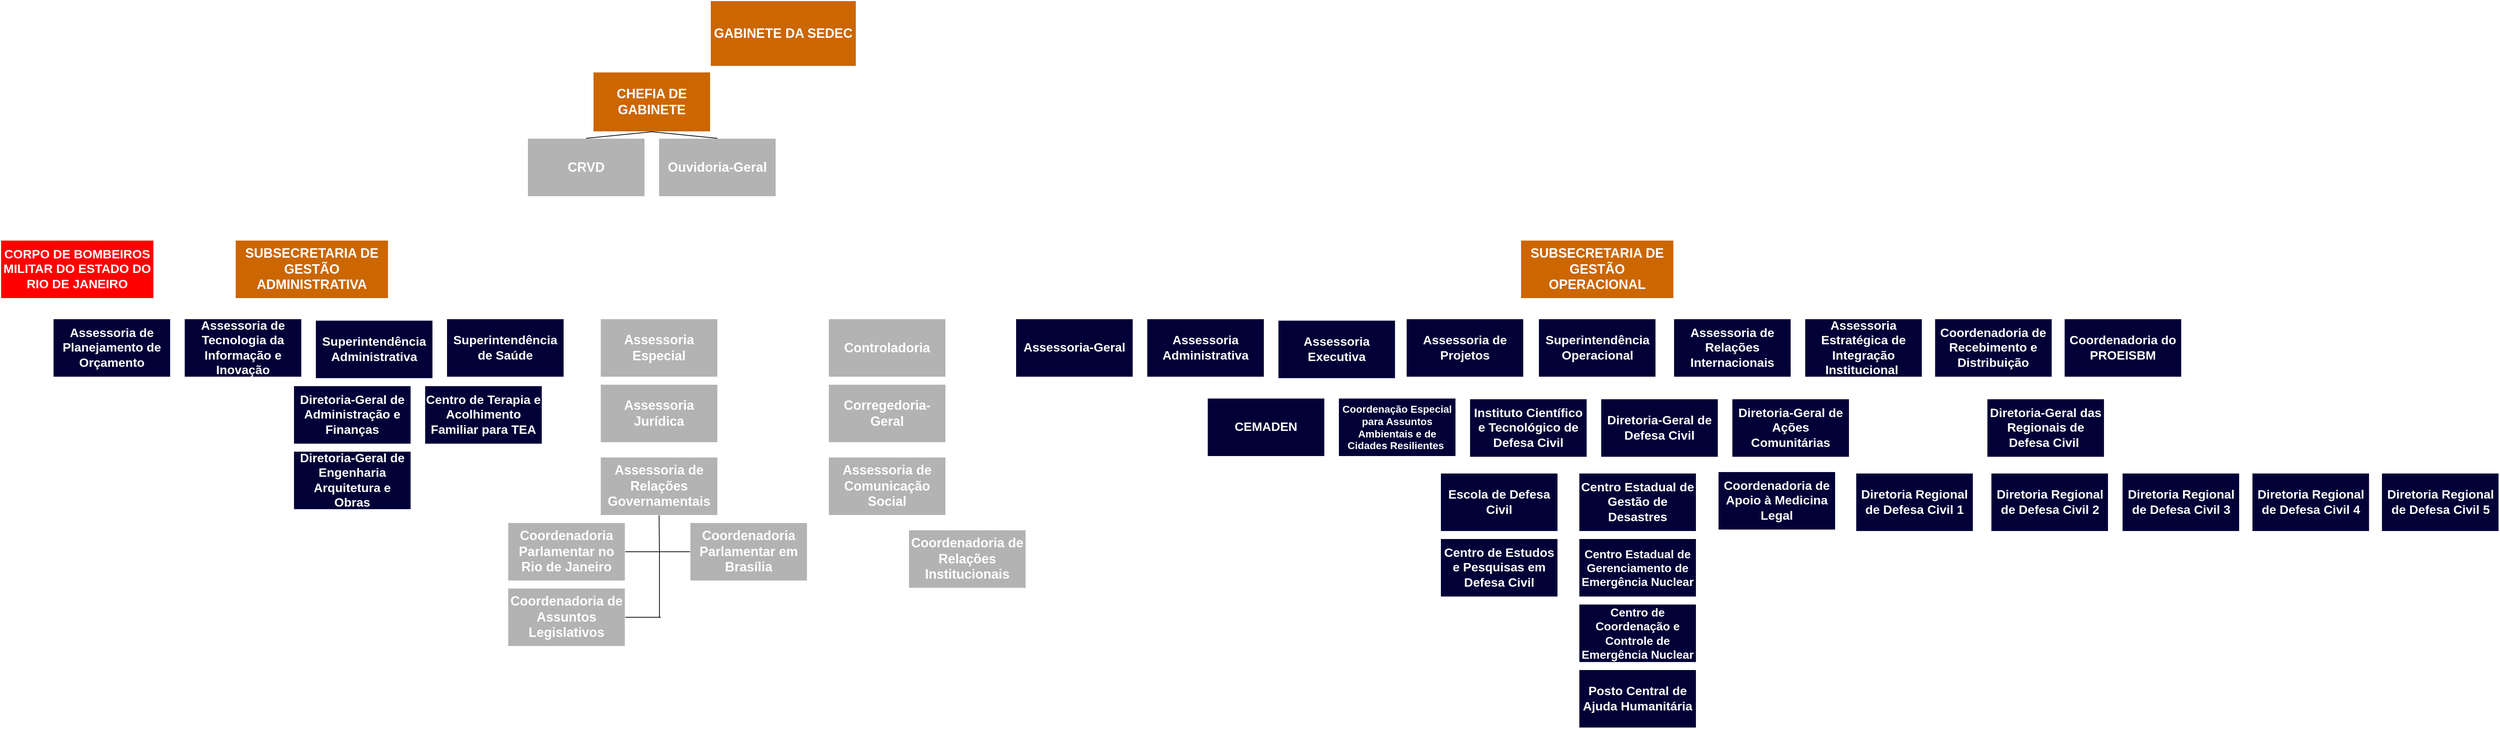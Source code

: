 <mxfile version="26.2.14">
  <diagram name="Page-1" id="97916047-d0de-89f5-080d-49f4d83e522f">
    <mxGraphModel dx="13014" dy="4953" grid="1" gridSize="10" guides="1" tooltips="1" connect="1" arrows="1" fold="1" page="1" pageScale="1.5" pageWidth="1169" pageHeight="827" background="none" math="0" shadow="0">
      <root>
        <mxCell id="0" />
        <mxCell id="1" parent="0" />
        <mxCell id="WQziicTxQeGtpVNXPFm_-55" value="&lt;font style=&quot;color: rgb(255, 255, 255); font-size: 18px;&quot;&gt;&lt;b style=&quot;&quot;&gt;GABINETE DA SEDEC&lt;/b&gt;&lt;/font&gt;" style="rounded=0;whiteSpace=wrap;html=1;fillColor=#CC6600;strokeColor=#FFFFFF;" vertex="1" parent="1">
          <mxGeometry x="-2522" y="11" width="200" height="90" as="geometry" />
        </mxCell>
        <mxCell id="WQziicTxQeGtpVNXPFm_-57" value="&lt;font color=&quot;#ffffff&quot;&gt;&lt;span style=&quot;font-size: 18px;&quot;&gt;&lt;b&gt;CHEFIA DE GABINETE&lt;/b&gt;&lt;/span&gt;&lt;/font&gt;" style="rounded=0;whiteSpace=wrap;html=1;fillColor=#CC6600;strokeColor=#FFFFFF;" vertex="1" parent="1">
          <mxGeometry x="-2683" y="109" width="161" height="82" as="geometry" />
        </mxCell>
        <mxCell id="WQziicTxQeGtpVNXPFm_-59" value="&lt;font color=&quot;#ffffff&quot;&gt;&lt;span style=&quot;font-size: 18px;&quot;&gt;&lt;b&gt;CRVD&lt;/b&gt;&lt;/span&gt;&lt;/font&gt;" style="rounded=0;whiteSpace=wrap;html=1;fillColor=light-dark(#B3B3B3,#DADAFF);strokeColor=#FFFFFF;" vertex="1" parent="1">
          <mxGeometry x="-2773" y="200" width="161" height="80" as="geometry" />
        </mxCell>
        <mxCell id="WQziicTxQeGtpVNXPFm_-60" value="" style="endArrow=none;html=1;rounded=0;exitX=0.5;exitY=1;exitDx=0;exitDy=0;entryX=0.5;entryY=0;entryDx=0;entryDy=0;" edge="1" parent="1" source="WQziicTxQeGtpVNXPFm_-57" target="WQziicTxQeGtpVNXPFm_-59">
          <mxGeometry width="50" height="50" relative="1" as="geometry">
            <mxPoint x="-2642.5" y="189" as="sourcePoint" />
            <mxPoint x="-2324" y="159" as="targetPoint" />
          </mxGeometry>
        </mxCell>
        <mxCell id="WQziicTxQeGtpVNXPFm_-63" value="&lt;font color=&quot;#ffffff&quot;&gt;&lt;span style=&quot;font-size: 18px;&quot;&gt;&lt;b&gt;Assessoria Especial&lt;/b&gt;&lt;/span&gt;&lt;/font&gt;" style="rounded=0;whiteSpace=wrap;html=1;fillColor=light-dark(#B3B3B3,#DADAFF);strokeColor=#FFFFFF;" vertex="1" parent="1">
          <mxGeometry x="-2673" y="448" width="161" height="80" as="geometry" />
        </mxCell>
        <mxCell id="WQziicTxQeGtpVNXPFm_-64" value="&lt;font color=&quot;#ffffff&quot;&gt;&lt;span style=&quot;font-size: 18px;&quot;&gt;&lt;b&gt;Assessoria Jurídica&lt;/b&gt;&lt;/span&gt;&lt;/font&gt;" style="rounded=0;whiteSpace=wrap;html=1;fillColor=light-dark(#B3B3B3,#DADAFF);strokeColor=#FFFFFF;" vertex="1" parent="1">
          <mxGeometry x="-2673" y="538" width="161" height="80" as="geometry" />
        </mxCell>
        <mxCell id="WQziicTxQeGtpVNXPFm_-65" value="&lt;font style=&quot;font-size: 17px;&quot; color=&quot;#ffffff&quot;&gt;&lt;b style=&quot;&quot;&gt;Assessoria de Tecnologia da Informação e Inovação&lt;/b&gt;&lt;/font&gt;" style="rounded=0;whiteSpace=wrap;html=1;fillColor=light-dark(#010137,#DADAFF);strokeColor=#FFFFFF;" vertex="1" parent="1">
          <mxGeometry x="-3244" y="448" width="161" height="80" as="geometry" />
        </mxCell>
        <mxCell id="WQziicTxQeGtpVNXPFm_-67" value="&lt;font color=&quot;#ffffff&quot;&gt;&lt;span style=&quot;font-size: 18px;&quot;&gt;&lt;b&gt;Assessoria de Comunicação Social&lt;/b&gt;&lt;/span&gt;&lt;/font&gt;" style="rounded=0;whiteSpace=wrap;html=1;fillColor=light-dark(#B3B3B3,#DADAFF);strokeColor=#FFFFFF;" vertex="1" parent="1">
          <mxGeometry x="-2360" y="638" width="161" height="80" as="geometry" />
        </mxCell>
        <mxCell id="WQziicTxQeGtpVNXPFm_-68" value="&lt;font color=&quot;#ffffff&quot;&gt;&lt;span style=&quot;font-size: 18px;&quot;&gt;&lt;b&gt;Assessoria de Relações Governamentais&lt;/b&gt;&lt;/span&gt;&lt;/font&gt;" style="rounded=0;whiteSpace=wrap;html=1;fillColor=light-dark(#B3B3B3,#DADAFF);strokeColor=#FFFFFF;" vertex="1" parent="1">
          <mxGeometry x="-2673" y="638" width="161" height="80" as="geometry" />
        </mxCell>
        <mxCell id="WQziicTxQeGtpVNXPFm_-69" value="&lt;font color=&quot;#ffffff&quot;&gt;&lt;span style=&quot;font-size: 18px;&quot;&gt;&lt;b&gt;Coordenadoria Parlamentar no Rio de Janeiro&lt;/b&gt;&lt;/span&gt;&lt;/font&gt;" style="rounded=0;whiteSpace=wrap;html=1;fillColor=light-dark(#B3B3B3,#DADAFF);strokeColor=#FFFFFF;" vertex="1" parent="1">
          <mxGeometry x="-2800" y="728" width="161" height="80" as="geometry" />
        </mxCell>
        <mxCell id="WQziicTxQeGtpVNXPFm_-70" value="&lt;font color=&quot;#ffffff&quot;&gt;&lt;span style=&quot;font-size: 18px;&quot;&gt;&lt;b&gt;Ouvidoria-Geral&lt;/b&gt;&lt;/span&gt;&lt;/font&gt;" style="rounded=0;whiteSpace=wrap;html=1;fillColor=light-dark(#B3B3B3,#DADAFF);strokeColor=#FFFFFF;" vertex="1" parent="1">
          <mxGeometry x="-2593" y="200" width="161" height="80" as="geometry" />
        </mxCell>
        <mxCell id="WQziicTxQeGtpVNXPFm_-71" value="" style="endArrow=none;html=1;rounded=0;entryX=0.5;entryY=0;entryDx=0;entryDy=0;exitX=0.5;exitY=1;exitDx=0;exitDy=0;" edge="1" parent="1" source="WQziicTxQeGtpVNXPFm_-57" target="WQziicTxQeGtpVNXPFm_-70">
          <mxGeometry width="50" height="50" relative="1" as="geometry">
            <mxPoint x="-2562.5" y="189" as="sourcePoint" />
            <mxPoint x="-2513" y="200" as="targetPoint" />
          </mxGeometry>
        </mxCell>
        <mxCell id="WQziicTxQeGtpVNXPFm_-72" value="&lt;font color=&quot;#ffffff&quot;&gt;&lt;span style=&quot;font-size: 18px;&quot;&gt;&lt;b&gt;Controladoria&lt;/b&gt;&lt;/span&gt;&lt;/font&gt;" style="rounded=0;whiteSpace=wrap;html=1;fillColor=light-dark(#B3B3B3,#DADAFF);strokeColor=#FFFFFF;" vertex="1" parent="1">
          <mxGeometry x="-2360" y="448" width="161" height="80" as="geometry" />
        </mxCell>
        <mxCell id="WQziicTxQeGtpVNXPFm_-73" value="&lt;font color=&quot;#ffffff&quot;&gt;&lt;span style=&quot;font-size: 18px;&quot;&gt;&lt;b&gt;Corregedoria-Geral&lt;/b&gt;&lt;/span&gt;&lt;/font&gt;" style="rounded=0;whiteSpace=wrap;html=1;fillColor=light-dark(#B3B3B3,#DADAFF);strokeColor=#FFFFFF;" vertex="1" parent="1">
          <mxGeometry x="-2360" y="538" width="161" height="80" as="geometry" />
        </mxCell>
        <mxCell id="WQziicTxQeGtpVNXPFm_-75" value="&lt;font color=&quot;#ffffff&quot;&gt;&lt;span style=&quot;font-size: 18px;&quot;&gt;&lt;b&gt;SUBSECRETARIA DE GESTÃO ADMINISTRATIVA&lt;/b&gt;&lt;/span&gt;&lt;/font&gt;" style="rounded=0;whiteSpace=wrap;html=1;fillColor=#CC6600;strokeColor=#FFFFFF;" vertex="1" parent="1">
          <mxGeometry x="-3174" y="340" width="210" height="80" as="geometry" />
        </mxCell>
        <mxCell id="WQziicTxQeGtpVNXPFm_-76" value="&lt;font color=&quot;#ffffff&quot;&gt;&lt;span style=&quot;font-size: 18px;&quot;&gt;&lt;b&gt;SUBSECRETARIA DE GESTÃO OPERACIONAL&lt;/b&gt;&lt;/span&gt;&lt;/font&gt;" style="rounded=0;whiteSpace=wrap;html=1;fillColor=#CC6600;strokeColor=#FFFFFF;" vertex="1" parent="1">
          <mxGeometry x="-1410" y="340" width="210" height="80" as="geometry" />
        </mxCell>
        <mxCell id="WQziicTxQeGtpVNXPFm_-77" value="&lt;font color=&quot;#ffffff&quot;&gt;&lt;span style=&quot;font-size: 18px;&quot;&gt;&lt;b&gt;Coordenadoria de Relações Institucionais&lt;/b&gt;&lt;/span&gt;&lt;/font&gt;" style="rounded=0;whiteSpace=wrap;html=1;fillColor=light-dark(#B3B3B3,#DADAFF);strokeColor=#FFFFFF;" vertex="1" parent="1">
          <mxGeometry x="-2250" y="738" width="161" height="80" as="geometry" />
        </mxCell>
        <mxCell id="WQziicTxQeGtpVNXPFm_-79" value="&lt;font color=&quot;#ffffff&quot;&gt;&lt;span style=&quot;font-size: 18px;&quot;&gt;&lt;b&gt;Coordenadoria Parlamentar em Brasília&lt;/b&gt;&lt;/span&gt;&lt;/font&gt;" style="rounded=0;whiteSpace=wrap;html=1;fillColor=light-dark(#B3B3B3,#DADAFF);strokeColor=#FFFFFF;" vertex="1" parent="1">
          <mxGeometry x="-2550" y="728" width="161" height="80" as="geometry" />
        </mxCell>
        <mxCell id="WQziicTxQeGtpVNXPFm_-80" value="" style="endArrow=none;html=1;rounded=0;entryX=1;entryY=0.5;entryDx=0;entryDy=0;exitX=0.5;exitY=1;exitDx=0;exitDy=0;" edge="1" parent="1" target="WQziicTxQeGtpVNXPFm_-69">
          <mxGeometry width="50" height="50" relative="1" as="geometry">
            <mxPoint x="-2592.5" y="768" as="sourcePoint" />
            <mxPoint x="-2639" y="818" as="targetPoint" />
          </mxGeometry>
        </mxCell>
        <mxCell id="WQziicTxQeGtpVNXPFm_-82" value="" style="endArrow=none;html=1;rounded=0;exitX=0.5;exitY=1;exitDx=0;exitDy=0;" edge="1" parent="1" source="WQziicTxQeGtpVNXPFm_-68">
          <mxGeometry width="50" height="50" relative="1" as="geometry">
            <mxPoint x="-2582" y="728" as="sourcePoint" />
            <mxPoint x="-2550" y="768" as="targetPoint" />
            <Array as="points">
              <mxPoint x="-2592" y="768" />
              <mxPoint x="-2550" y="768" />
            </Array>
          </mxGeometry>
        </mxCell>
        <mxCell id="WQziicTxQeGtpVNXPFm_-83" value="" style="endArrow=none;html=1;rounded=0;" edge="1" parent="1">
          <mxGeometry width="50" height="50" relative="1" as="geometry">
            <mxPoint x="-2592" y="858" as="sourcePoint" />
            <mxPoint x="-2592" y="768" as="targetPoint" />
          </mxGeometry>
        </mxCell>
        <mxCell id="WQziicTxQeGtpVNXPFm_-84" value="&lt;font color=&quot;#ffffff&quot;&gt;&lt;span style=&quot;font-size: 18px;&quot;&gt;&lt;b&gt;Coordenadoria de Assuntos Legislativos&lt;/b&gt;&lt;/span&gt;&lt;/font&gt;" style="rounded=0;whiteSpace=wrap;html=1;fillColor=light-dark(#B3B3B3,#DADAFF);strokeColor=#FFFFFF;" vertex="1" parent="1">
          <mxGeometry x="-2800" y="818" width="161" height="80" as="geometry" />
        </mxCell>
        <mxCell id="WQziicTxQeGtpVNXPFm_-85" value="" style="endArrow=none;html=1;rounded=0;entryX=1;entryY=0.5;entryDx=0;entryDy=0;" edge="1" parent="1" target="WQziicTxQeGtpVNXPFm_-84">
          <mxGeometry width="50" height="50" relative="1" as="geometry">
            <mxPoint x="-2590" y="858" as="sourcePoint" />
            <mxPoint x="-2750" y="768" as="targetPoint" />
          </mxGeometry>
        </mxCell>
        <mxCell id="WQziicTxQeGtpVNXPFm_-86" value="&lt;font style=&quot;font-size: 17px;&quot; color=&quot;#ffffff&quot;&gt;&lt;b style=&quot;&quot;&gt;Assessoria de Planejamento de Orçamento&lt;/b&gt;&lt;/font&gt;" style="rounded=0;whiteSpace=wrap;html=1;fillColor=light-dark(#010137,#DADAFF);strokeColor=#FFFFFF;" vertex="1" parent="1">
          <mxGeometry x="-3424" y="448" width="161" height="80" as="geometry" />
        </mxCell>
        <mxCell id="WQziicTxQeGtpVNXPFm_-87" value="&lt;font style=&quot;font-size: 17px;&quot; color=&quot;#ffffff&quot;&gt;&lt;b style=&quot;&quot;&gt;Superintendência Administrativa&lt;/b&gt;&lt;/font&gt;" style="rounded=0;whiteSpace=wrap;html=1;fillColor=light-dark(#010137,#DADAFF);strokeColor=#FFFFFF;" vertex="1" parent="1">
          <mxGeometry x="-3064" y="450" width="161" height="80" as="geometry" />
        </mxCell>
        <mxCell id="WQziicTxQeGtpVNXPFm_-88" value="&lt;font style=&quot;font-size: 17px;&quot; color=&quot;#ffffff&quot;&gt;&lt;b style=&quot;&quot;&gt;Superintendência de Saúde&lt;/b&gt;&lt;/font&gt;" style="rounded=0;whiteSpace=wrap;html=1;fillColor=light-dark(#010137,#DADAFF);strokeColor=#FFFFFF;" vertex="1" parent="1">
          <mxGeometry x="-2884" y="448" width="161" height="80" as="geometry" />
        </mxCell>
        <mxCell id="WQziicTxQeGtpVNXPFm_-89" value="&lt;font style=&quot;font-size: 17px;&quot; color=&quot;#ffffff&quot;&gt;&lt;b style=&quot;&quot;&gt;Diretoria-Geral de Administração e Finanças&lt;/b&gt;&lt;/font&gt;" style="rounded=0;whiteSpace=wrap;html=1;fillColor=light-dark(#010137,#DADAFF);strokeColor=#FFFFFF;" vertex="1" parent="1">
          <mxGeometry x="-3094" y="540" width="161" height="80" as="geometry" />
        </mxCell>
        <mxCell id="WQziicTxQeGtpVNXPFm_-90" value="&lt;font style=&quot;font-size: 17px;&quot; color=&quot;#ffffff&quot;&gt;&lt;b style=&quot;&quot;&gt;Diretoria-Geral de Engenharia Arquitetura e Obras&lt;/b&gt;&lt;/font&gt;" style="rounded=0;whiteSpace=wrap;html=1;fillColor=light-dark(#010137,#DADAFF);strokeColor=#FFFFFF;" vertex="1" parent="1">
          <mxGeometry x="-3094" y="630" width="161" height="80" as="geometry" />
        </mxCell>
        <mxCell id="WQziicTxQeGtpVNXPFm_-91" value="&lt;font style=&quot;font-size: 17px;&quot; color=&quot;#ffffff&quot;&gt;&lt;b style=&quot;&quot;&gt;Centro de Terapia e Acolhimento Familiar para TEA&lt;/b&gt;&lt;/font&gt;" style="rounded=0;whiteSpace=wrap;html=1;fillColor=light-dark(#010137,#DADAFF);strokeColor=#FFFFFF;" vertex="1" parent="1">
          <mxGeometry x="-2914" y="540" width="161" height="80" as="geometry" />
        </mxCell>
        <mxCell id="WQziicTxQeGtpVNXPFm_-92" value="&lt;font color=&quot;#ffffff&quot;&gt;&lt;span&gt;&lt;b&gt;CORPO DE BOMBEIROS MILITAR DO ESTADO DO RIO DE JANEIRO&lt;/b&gt;&lt;/span&gt;&lt;/font&gt;" style="rounded=0;whiteSpace=wrap;html=1;fillColor=#FF0000;strokeColor=#FFFFFF;fontSize=17;" vertex="1" parent="1">
          <mxGeometry x="-3496" y="340" width="210" height="80" as="geometry" />
        </mxCell>
        <mxCell id="WQziicTxQeGtpVNXPFm_-93" value="&lt;font style=&quot;font-size: 17px;&quot; color=&quot;#ffffff&quot;&gt;&lt;b style=&quot;&quot;&gt;Assessoria Administrativa&lt;/b&gt;&lt;/font&gt;" style="rounded=0;whiteSpace=wrap;html=1;fillColor=light-dark(#010137, #dadaff);strokeColor=#FFFFFF;" vertex="1" parent="1">
          <mxGeometry x="-1923" y="448" width="161" height="80" as="geometry" />
        </mxCell>
        <mxCell id="WQziicTxQeGtpVNXPFm_-94" value="&lt;font style=&quot;font-size: 17px;&quot; color=&quot;#ffffff&quot;&gt;&lt;b style=&quot;&quot;&gt;Assessoria-Geral&lt;/b&gt;&lt;/font&gt;" style="rounded=0;whiteSpace=wrap;html=1;fillColor=light-dark(#010137,#DADAFF);strokeColor=#FFFFFF;" vertex="1" parent="1">
          <mxGeometry x="-2103" y="448" width="161" height="80" as="geometry" />
        </mxCell>
        <mxCell id="WQziicTxQeGtpVNXPFm_-95" value="&lt;font color=&quot;#ffffff&quot;&gt;&lt;span style=&quot;font-size: 17px;&quot;&gt;&lt;b&gt;Assessoria de Projetos&lt;/b&gt;&lt;/span&gt;&lt;/font&gt;" style="rounded=0;whiteSpace=wrap;html=1;fillColor=light-dark(#010137, #dadaff);strokeColor=#FFFFFF;" vertex="1" parent="1">
          <mxGeometry x="-1567" y="448" width="161" height="80" as="geometry" />
        </mxCell>
        <mxCell id="WQziicTxQeGtpVNXPFm_-96" value="&lt;font color=&quot;#ffffff&quot;&gt;&lt;span style=&quot;font-size: 17px;&quot;&gt;&lt;b&gt;Assessoria de Relações Internacionais&lt;/b&gt;&lt;/span&gt;&lt;/font&gt;" style="rounded=0;whiteSpace=wrap;html=1;fillColor=light-dark(#010137, #dadaff);strokeColor=#FFFFFF;" vertex="1" parent="1">
          <mxGeometry x="-1200" y="448" width="161" height="80" as="geometry" />
        </mxCell>
        <mxCell id="WQziicTxQeGtpVNXPFm_-97" value="&lt;font color=&quot;#ffffff&quot;&gt;&lt;span style=&quot;font-size: 17px;&quot;&gt;&lt;b&gt;Assessoria Estratégica de Integração Institucional&amp;nbsp;&lt;/b&gt;&lt;/span&gt;&lt;/font&gt;" style="rounded=0;whiteSpace=wrap;html=1;fillColor=light-dark(#010137, #dadaff);strokeColor=#FFFFFF;" vertex="1" parent="1">
          <mxGeometry x="-1020" y="448" width="161" height="80" as="geometry" />
        </mxCell>
        <mxCell id="WQziicTxQeGtpVNXPFm_-98" value="&lt;font style=&quot;font-size: 17px;&quot; color=&quot;#ffffff&quot;&gt;&lt;b style=&quot;&quot;&gt;Assessoria Executiva&lt;/b&gt;&lt;/font&gt;" style="rounded=0;whiteSpace=wrap;html=1;fillColor=light-dark(#010137, #dadaff);strokeColor=#FFFFFF;" vertex="1" parent="1">
          <mxGeometry x="-1743" y="450" width="161" height="80" as="geometry" />
        </mxCell>
        <mxCell id="WQziicTxQeGtpVNXPFm_-99" value="&lt;font color=&quot;#ffffff&quot;&gt;&lt;span style=&quot;font-size: 17px;&quot;&gt;&lt;b&gt;Coordenadoria de Recebimento e Distribuição&lt;/b&gt;&lt;/span&gt;&lt;/font&gt;" style="rounded=0;whiteSpace=wrap;html=1;fillColor=light-dark(#010137, #dadaff);strokeColor=#FFFFFF;" vertex="1" parent="1">
          <mxGeometry x="-841.75" y="448" width="161" height="80" as="geometry" />
        </mxCell>
        <mxCell id="WQziicTxQeGtpVNXPFm_-100" value="&lt;font color=&quot;#ffffff&quot;&gt;&lt;span style=&quot;font-size: 17px;&quot;&gt;&lt;b&gt;Coordenadoria do PROEISBM&lt;/b&gt;&lt;/span&gt;&lt;/font&gt;" style="rounded=0;whiteSpace=wrap;html=1;fillColor=light-dark(#010137, #dadaff);strokeColor=#FFFFFF;" vertex="1" parent="1">
          <mxGeometry x="-664" y="448" width="161" height="80" as="geometry" />
        </mxCell>
        <mxCell id="WQziicTxQeGtpVNXPFm_-103" value="&lt;font color=&quot;#ffffff&quot;&gt;&lt;span style=&quot;font-size: 17px;&quot;&gt;&lt;b&gt;Superintendência Operacional&lt;/b&gt;&lt;/span&gt;&lt;/font&gt;" style="rounded=0;whiteSpace=wrap;html=1;fillColor=light-dark(#010137, #dadaff);strokeColor=#FFFFFF;" vertex="1" parent="1">
          <mxGeometry x="-1385.5" y="448" width="161" height="80" as="geometry" />
        </mxCell>
        <mxCell id="WQziicTxQeGtpVNXPFm_-104" value="&lt;font color=&quot;#ffffff&quot;&gt;&lt;span&gt;&lt;b&gt;Coordenação Especial para Assuntos Ambientais e de Cidades Resilientes&amp;nbsp;&lt;/b&gt;&lt;/span&gt;&lt;/font&gt;" style="rounded=0;whiteSpace=wrap;html=1;fillColor=light-dark(#010137, #dadaff);strokeColor=#FFFFFF;fontSize=14;" vertex="1" parent="1">
          <mxGeometry x="-1660" y="557" width="161" height="80" as="geometry" />
        </mxCell>
        <mxCell id="WQziicTxQeGtpVNXPFm_-105" value="&lt;font style=&quot;font-size: 17px;&quot; color=&quot;#ffffff&quot;&gt;&lt;b style=&quot;&quot;&gt;CEMADEN&lt;/b&gt;&lt;/font&gt;" style="rounded=0;whiteSpace=wrap;html=1;fillColor=light-dark(#010137,#DADAFF);strokeColor=#FFFFFF;" vertex="1" parent="1">
          <mxGeometry x="-1840" y="557" width="161" height="80" as="geometry" />
        </mxCell>
        <mxCell id="WQziicTxQeGtpVNXPFm_-106" value="&lt;font color=&quot;#ffffff&quot;&gt;&lt;span style=&quot;font-size: 17px;&quot;&gt;&lt;b&gt;Diretoria-Geral de Defesa Civil&lt;/b&gt;&lt;/span&gt;&lt;/font&gt;" style="rounded=0;whiteSpace=wrap;html=1;fillColor=light-dark(#010137, #dadaff);strokeColor=#FFFFFF;" vertex="1" parent="1">
          <mxGeometry x="-1300" y="558" width="161" height="80" as="geometry" />
        </mxCell>
        <mxCell id="WQziicTxQeGtpVNXPFm_-107" value="&lt;font color=&quot;#ffffff&quot;&gt;&lt;span style=&quot;font-size: 17px;&quot;&gt;&lt;b&gt;Diretoria-Geral de Ações Comunitárias&lt;/b&gt;&lt;/span&gt;&lt;/font&gt;" style="rounded=0;whiteSpace=wrap;html=1;fillColor=light-dark(#010137, #dadaff);strokeColor=#FFFFFF;" vertex="1" parent="1">
          <mxGeometry x="-1120" y="558" width="161" height="80" as="geometry" />
        </mxCell>
        <mxCell id="WQziicTxQeGtpVNXPFm_-108" value="&lt;font color=&quot;#ffffff&quot;&gt;&lt;span style=&quot;font-size: 17px;&quot;&gt;&lt;b&gt;Diretoria-Geral das Regionais de Defesa Civil&amp;nbsp;&lt;/b&gt;&lt;/span&gt;&lt;/font&gt;" style="rounded=0;whiteSpace=wrap;html=1;fillColor=light-dark(#010137, #dadaff);strokeColor=#FFFFFF;" vertex="1" parent="1">
          <mxGeometry x="-770" y="558" width="161" height="80" as="geometry" />
        </mxCell>
        <mxCell id="WQziicTxQeGtpVNXPFm_-109" value="&lt;font style=&quot;font-size: 17px;&quot; color=&quot;#ffffff&quot;&gt;&lt;b style=&quot;&quot;&gt;Instituto Científico e Tecnológico de Defesa Civil&lt;/b&gt;&lt;/font&gt;" style="rounded=0;whiteSpace=wrap;html=1;fillColor=light-dark(#010137, #dadaff);strokeColor=#FFFFFF;" vertex="1" parent="1">
          <mxGeometry x="-1480" y="558" width="161" height="80" as="geometry" />
        </mxCell>
        <mxCell id="WQziicTxQeGtpVNXPFm_-113" value="&lt;font style=&quot;font-size: 17px;&quot; color=&quot;#ffffff&quot;&gt;&lt;b style=&quot;&quot;&gt;Escola de Defesa Civil&lt;/b&gt;&lt;/font&gt;" style="rounded=0;whiteSpace=wrap;html=1;fillColor=light-dark(#010137,#DADAFF);strokeColor=#FFFFFF;" vertex="1" parent="1">
          <mxGeometry x="-1520" y="660" width="161" height="80" as="geometry" />
        </mxCell>
        <mxCell id="WQziicTxQeGtpVNXPFm_-114" value="&lt;font style=&quot;font-size: 17px;&quot; color=&quot;#ffffff&quot;&gt;&lt;b style=&quot;&quot;&gt;Centro de Estudos e Pesquisas em Defesa Civil&lt;/b&gt;&lt;/font&gt;" style="rounded=0;whiteSpace=wrap;html=1;fillColor=light-dark(#010137,#DADAFF);strokeColor=#FFFFFF;" vertex="1" parent="1">
          <mxGeometry x="-1520" y="750" width="161" height="80" as="geometry" />
        </mxCell>
        <mxCell id="WQziicTxQeGtpVNXPFm_-115" value="&lt;font style=&quot;font-size: 17px;&quot; color=&quot;#ffffff&quot;&gt;&lt;b style=&quot;&quot;&gt;Centro Estadual de Gestão de Desastres&lt;/b&gt;&lt;/font&gt;" style="rounded=0;whiteSpace=wrap;html=1;fillColor=light-dark(#010137,#DADAFF);strokeColor=#FFFFFF;" vertex="1" parent="1">
          <mxGeometry x="-1330" y="660" width="161" height="80" as="geometry" />
        </mxCell>
        <mxCell id="WQziicTxQeGtpVNXPFm_-116" value="&lt;font color=&quot;#ffffff&quot;&gt;&lt;b&gt;Centro Estadual de Gerenciamento de Emergência Nuclear&lt;/b&gt;&lt;/font&gt;" style="rounded=0;whiteSpace=wrap;html=1;fillColor=light-dark(#010137,#DADAFF);strokeColor=#FFFFFF;fontSize=16;" vertex="1" parent="1">
          <mxGeometry x="-1330" y="750" width="161" height="80" as="geometry" />
        </mxCell>
        <mxCell id="WQziicTxQeGtpVNXPFm_-117" value="&lt;font color=&quot;#ffffff&quot;&gt;&lt;b&gt;Centro de Coordenação e Controle de Emergência Nuclear&lt;/b&gt;&lt;/font&gt;" style="rounded=0;whiteSpace=wrap;html=1;fillColor=light-dark(#010137,#DADAFF);strokeColor=#FFFFFF;fontSize=16;" vertex="1" parent="1">
          <mxGeometry x="-1330" y="840" width="161" height="80" as="geometry" />
        </mxCell>
        <mxCell id="WQziicTxQeGtpVNXPFm_-118" value="&lt;font style=&quot;font-size: 17px;&quot; color=&quot;#ffffff&quot;&gt;&lt;b style=&quot;&quot;&gt;Posto Central de Ajuda Humanitária&lt;/b&gt;&lt;/font&gt;" style="rounded=0;whiteSpace=wrap;html=1;fillColor=light-dark(#010137,#DADAFF);strokeColor=#FFFFFF;" vertex="1" parent="1">
          <mxGeometry x="-1330" y="930" width="161" height="80" as="geometry" />
        </mxCell>
        <mxCell id="WQziicTxQeGtpVNXPFm_-119" value="&lt;font style=&quot;font-size: 17px;&quot; color=&quot;#ffffff&quot;&gt;&lt;b style=&quot;&quot;&gt;Coordenadoria de Apoio à Medicina Legal&lt;/b&gt;&lt;/font&gt;" style="rounded=0;whiteSpace=wrap;html=1;fillColor=light-dark(#010137,#DADAFF);strokeColor=#FFFFFF;" vertex="1" parent="1">
          <mxGeometry x="-1139" y="658" width="161" height="80" as="geometry" />
        </mxCell>
        <mxCell id="WQziicTxQeGtpVNXPFm_-120" value="&lt;b style=&quot;color: rgb(255, 255, 255); font-size: 17px;&quot;&gt;Diretoria Regional de Defesa Civil 2&lt;/b&gt;" style="rounded=0;whiteSpace=wrap;html=1;fillColor=light-dark(#010137, #dadaff);strokeColor=#FFFFFF;" vertex="1" parent="1">
          <mxGeometry x="-764.5" y="660" width="161" height="80" as="geometry" />
        </mxCell>
        <mxCell id="WQziicTxQeGtpVNXPFm_-121" value="&lt;b style=&quot;color: rgb(255, 255, 255); font-size: 17px;&quot;&gt;Diretoria Regional de Defesa Civil 3&lt;/b&gt;" style="rounded=0;whiteSpace=wrap;html=1;fillColor=light-dark(#010137, #dadaff);strokeColor=#FFFFFF;" vertex="1" parent="1">
          <mxGeometry x="-584.5" y="660" width="161" height="80" as="geometry" />
        </mxCell>
        <mxCell id="WQziicTxQeGtpVNXPFm_-122" value="&lt;b style=&quot;color: rgb(255, 255, 255); font-size: 17px;&quot;&gt;Diretoria Regional de Defesa Civil 4&lt;/b&gt;" style="rounded=0;whiteSpace=wrap;html=1;fillColor=light-dark(#010137, #dadaff);strokeColor=#FFFFFF;" vertex="1" parent="1">
          <mxGeometry x="-406.25" y="660" width="161" height="80" as="geometry" />
        </mxCell>
        <mxCell id="WQziicTxQeGtpVNXPFm_-123" value="&lt;b style=&quot;color: rgb(255, 255, 255); font-size: 17px;&quot;&gt;Diretoria Regional de Defesa Civil 5&lt;/b&gt;" style="rounded=0;whiteSpace=wrap;html=1;fillColor=light-dark(#010137, #dadaff);strokeColor=#FFFFFF;" vertex="1" parent="1">
          <mxGeometry x="-228.5" y="660" width="161" height="80" as="geometry" />
        </mxCell>
        <mxCell id="WQziicTxQeGtpVNXPFm_-124" value="&lt;font color=&quot;#ffffff&quot;&gt;&lt;span style=&quot;font-size: 17px;&quot;&gt;&lt;b&gt;Diretoria Regional de Defesa Civil 1&lt;/b&gt;&lt;/span&gt;&lt;/font&gt;" style="rounded=0;whiteSpace=wrap;html=1;fillColor=light-dark(#010137, #dadaff);strokeColor=#FFFFFF;" vertex="1" parent="1">
          <mxGeometry x="-950" y="660" width="161" height="80" as="geometry" />
        </mxCell>
      </root>
    </mxGraphModel>
  </diagram>
</mxfile>
